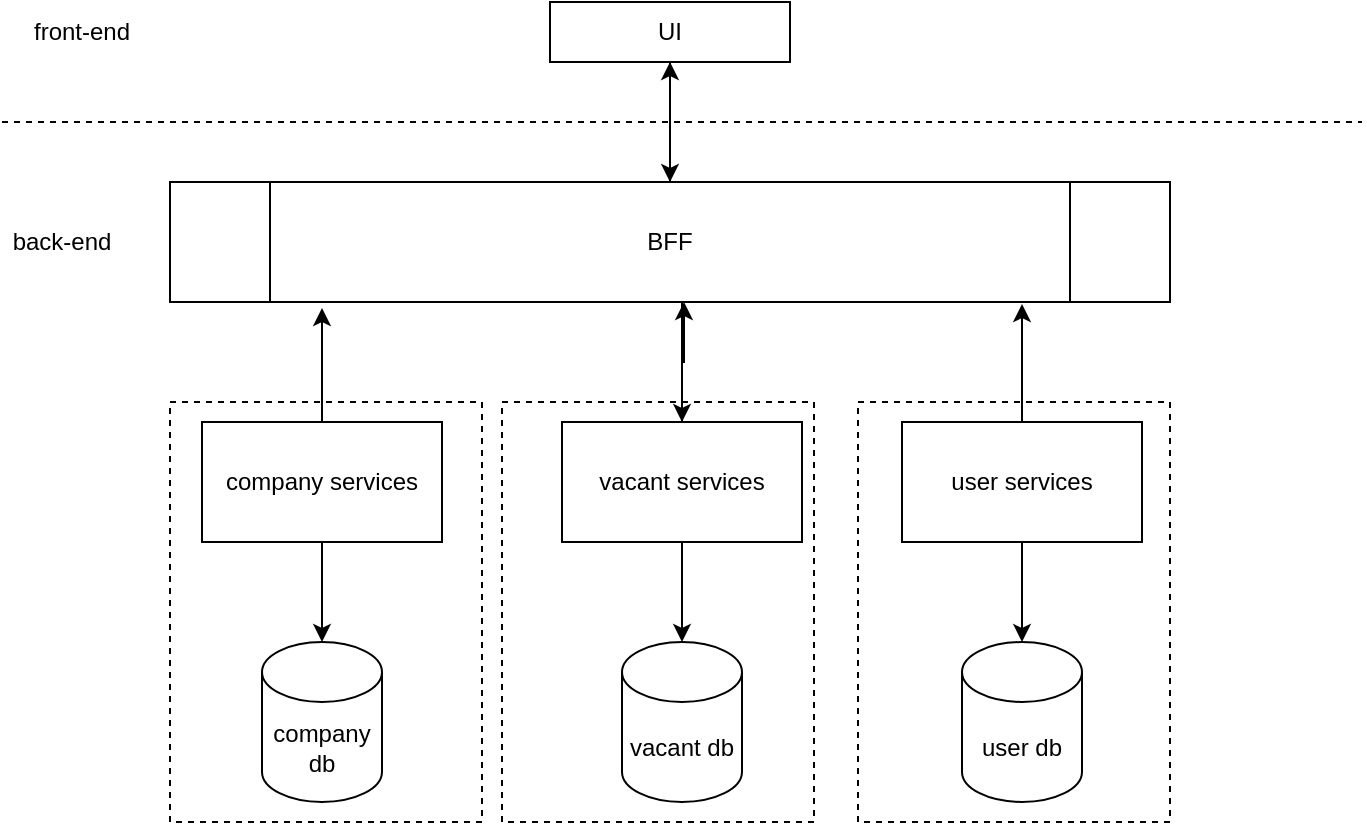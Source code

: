 <mxfile version="15.2.7" type="device"><diagram id="FrjyNXXxrf31NbEgvVy_" name="Page-1"><mxGraphModel dx="946" dy="589" grid="1" gridSize="10" guides="1" tooltips="1" connect="1" arrows="1" fold="1" page="1" pageScale="1" pageWidth="827" pageHeight="1169" math="0" shadow="0"><root><mxCell id="0"/><mxCell id="1" parent="0"/><mxCell id="BJwnQQixjF8wC6Q_c1l_-4" style="edgeStyle=orthogonalEdgeStyle;rounded=0;orthogonalLoop=1;jettySize=auto;html=1;entryX=0.5;entryY=0;entryDx=0;entryDy=0;" parent="1" source="BJwnQQixjF8wC6Q_c1l_-1" target="BJwnQQixjF8wC6Q_c1l_-2" edge="1"><mxGeometry relative="1" as="geometry"/></mxCell><mxCell id="BJwnQQixjF8wC6Q_c1l_-1" value="UI" style="rounded=0;whiteSpace=wrap;html=1;" parent="1" vertex="1"><mxGeometry x="294" y="50" width="120" height="30" as="geometry"/></mxCell><mxCell id="kf4qBY52NjIcWWhkIjTS-10" value="" style="edgeStyle=orthogonalEdgeStyle;rounded=0;orthogonalLoop=1;jettySize=auto;html=1;" edge="1" parent="1" source="BJwnQQixjF8wC6Q_c1l_-2" target="kf4qBY52NjIcWWhkIjTS-1"><mxGeometry relative="1" as="geometry"><Array as="points"><mxPoint x="360" y="220"/><mxPoint x="360" y="220"/></Array></mxGeometry></mxCell><mxCell id="kf4qBY52NjIcWWhkIjTS-12" style="edgeStyle=orthogonalEdgeStyle;rounded=0;orthogonalLoop=1;jettySize=auto;html=1;" edge="1" parent="1" source="BJwnQQixjF8wC6Q_c1l_-2"><mxGeometry relative="1" as="geometry"><mxPoint x="354" y="80" as="targetPoint"/></mxGeometry></mxCell><mxCell id="BJwnQQixjF8wC6Q_c1l_-2" value="BFF" style="shape=process;whiteSpace=wrap;html=1;backgroundOutline=1;" parent="1" vertex="1"><mxGeometry x="104" y="140" width="500" height="60" as="geometry"/></mxCell><mxCell id="kf4qBY52NjIcWWhkIjTS-6" style="edgeStyle=orthogonalEdgeStyle;rounded=0;orthogonalLoop=1;jettySize=auto;html=1;" edge="1" parent="1" source="BJwnQQixjF8wC6Q_c1l_-5" target="BJwnQQixjF8wC6Q_c1l_-7"><mxGeometry relative="1" as="geometry"/></mxCell><mxCell id="kf4qBY52NjIcWWhkIjTS-13" style="edgeStyle=orthogonalEdgeStyle;rounded=0;orthogonalLoop=1;jettySize=auto;html=1;entryX=0.152;entryY=1.05;entryDx=0;entryDy=0;entryPerimeter=0;" edge="1" parent="1" source="BJwnQQixjF8wC6Q_c1l_-5" target="BJwnQQixjF8wC6Q_c1l_-2"><mxGeometry relative="1" as="geometry"/></mxCell><mxCell id="BJwnQQixjF8wC6Q_c1l_-5" value="company services" style="rounded=0;whiteSpace=wrap;html=1;" parent="1" vertex="1"><mxGeometry x="120" y="260" width="120" height="60" as="geometry"/></mxCell><mxCell id="BJwnQQixjF8wC6Q_c1l_-6" value="vacant db" style="shape=cylinder3;whiteSpace=wrap;html=1;boundedLbl=1;backgroundOutline=1;size=15;" parent="1" vertex="1"><mxGeometry x="330" y="370" width="60" height="80" as="geometry"/></mxCell><mxCell id="BJwnQQixjF8wC6Q_c1l_-7" value="company db" style="shape=cylinder3;whiteSpace=wrap;html=1;boundedLbl=1;backgroundOutline=1;size=15;" parent="1" vertex="1"><mxGeometry x="150" y="370" width="60" height="80" as="geometry"/></mxCell><mxCell id="kf4qBY52NjIcWWhkIjTS-5" style="edgeStyle=orthogonalEdgeStyle;rounded=0;orthogonalLoop=1;jettySize=auto;html=1;" edge="1" parent="1" source="kf4qBY52NjIcWWhkIjTS-1"><mxGeometry relative="1" as="geometry"><mxPoint x="360" y="370" as="targetPoint"/></mxGeometry></mxCell><mxCell id="kf4qBY52NjIcWWhkIjTS-16" style="edgeStyle=orthogonalEdgeStyle;rounded=0;orthogonalLoop=1;jettySize=auto;html=1;entryX=0.514;entryY=1;entryDx=0;entryDy=0;entryPerimeter=0;" edge="1" parent="1" source="kf4qBY52NjIcWWhkIjTS-1" target="BJwnQQixjF8wC6Q_c1l_-2"><mxGeometry relative="1" as="geometry"/></mxCell><mxCell id="kf4qBY52NjIcWWhkIjTS-1" value="vacant services" style="rounded=0;whiteSpace=wrap;html=1;" vertex="1" parent="1"><mxGeometry x="300" y="260" width="120" height="60" as="geometry"/></mxCell><mxCell id="kf4qBY52NjIcWWhkIjTS-4" style="edgeStyle=orthogonalEdgeStyle;rounded=0;orthogonalLoop=1;jettySize=auto;html=1;entryX=0.5;entryY=0;entryDx=0;entryDy=0;entryPerimeter=0;" edge="1" parent="1" source="kf4qBY52NjIcWWhkIjTS-2" target="kf4qBY52NjIcWWhkIjTS-3"><mxGeometry relative="1" as="geometry"><mxPoint x="530" y="360" as="targetPoint"/></mxGeometry></mxCell><mxCell id="kf4qBY52NjIcWWhkIjTS-15" style="edgeStyle=orthogonalEdgeStyle;rounded=0;orthogonalLoop=1;jettySize=auto;html=1;entryX=0.852;entryY=1.017;entryDx=0;entryDy=0;entryPerimeter=0;" edge="1" parent="1" source="kf4qBY52NjIcWWhkIjTS-2" target="BJwnQQixjF8wC6Q_c1l_-2"><mxGeometry relative="1" as="geometry"/></mxCell><mxCell id="kf4qBY52NjIcWWhkIjTS-2" value="user services" style="rounded=0;whiteSpace=wrap;html=1;" vertex="1" parent="1"><mxGeometry x="470" y="260" width="120" height="60" as="geometry"/></mxCell><mxCell id="kf4qBY52NjIcWWhkIjTS-3" value="user db" style="shape=cylinder3;whiteSpace=wrap;html=1;boundedLbl=1;backgroundOutline=1;size=15;" vertex="1" parent="1"><mxGeometry x="500" y="370" width="60" height="80" as="geometry"/></mxCell><mxCell id="kf4qBY52NjIcWWhkIjTS-18" value="" style="rounded=0;whiteSpace=wrap;html=1;fillColor=none;dashed=1;" vertex="1" parent="1"><mxGeometry x="104" y="250" width="156" height="210" as="geometry"/></mxCell><mxCell id="kf4qBY52NjIcWWhkIjTS-19" value="" style="rounded=0;whiteSpace=wrap;html=1;fillColor=none;dashed=1;" vertex="1" parent="1"><mxGeometry x="270" y="250" width="156" height="210" as="geometry"/></mxCell><mxCell id="kf4qBY52NjIcWWhkIjTS-20" value="" style="rounded=0;whiteSpace=wrap;html=1;fillColor=none;dashed=1;" vertex="1" parent="1"><mxGeometry x="448" y="250" width="156" height="210" as="geometry"/></mxCell><mxCell id="kf4qBY52NjIcWWhkIjTS-21" value="front-end&lt;br&gt;" style="text;html=1;strokeColor=none;fillColor=none;align=center;verticalAlign=middle;whiteSpace=wrap;rounded=0;dashed=1;" vertex="1" parent="1"><mxGeometry x="30" y="55" width="60" height="20" as="geometry"/></mxCell><mxCell id="kf4qBY52NjIcWWhkIjTS-23" value="" style="endArrow=none;dashed=1;html=1;" edge="1" parent="1"><mxGeometry width="50" height="50" relative="1" as="geometry"><mxPoint x="20" y="110" as="sourcePoint"/><mxPoint x="700" y="110" as="targetPoint"/></mxGeometry></mxCell><mxCell id="kf4qBY52NjIcWWhkIjTS-24" value="back-end" style="text;html=1;strokeColor=none;fillColor=none;align=center;verticalAlign=middle;whiteSpace=wrap;rounded=0;dashed=1;" vertex="1" parent="1"><mxGeometry x="20" y="160" width="60" height="20" as="geometry"/></mxCell></root></mxGraphModel></diagram></mxfile>